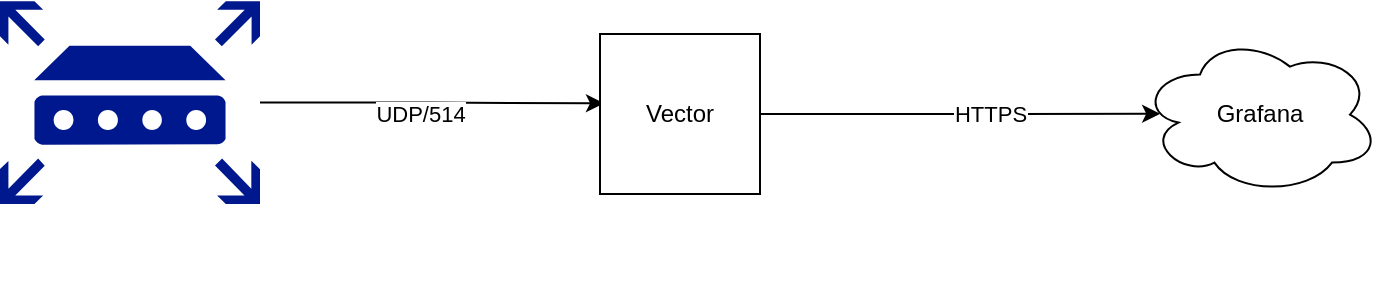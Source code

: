 <mxfile version="24.8.3">
  <diagram name="Page-1" id="4O3hi0Sc317MqH133GCj">
    <mxGraphModel dx="1026" dy="660" grid="1" gridSize="10" guides="1" tooltips="1" connect="1" arrows="1" fold="1" page="1" pageScale="1" pageWidth="850" pageHeight="1100" math="0" shadow="0">
      <root>
        <mxCell id="0" />
        <mxCell id="1" parent="0" />
        <mxCell id="zkYXRz9noaS4QzreNKHF-1" style="edgeStyle=orthogonalEdgeStyle;rounded=0;orthogonalLoop=1;jettySize=auto;html=1;entryX=0.025;entryY=0.433;entryDx=0;entryDy=0;entryPerimeter=0;" edge="1" parent="1" source="zkYXRz9noaS4QzreNKHF-3" target="zkYXRz9noaS4QzreNKHF-9">
          <mxGeometry relative="1" as="geometry" />
        </mxCell>
        <mxCell id="zkYXRz9noaS4QzreNKHF-2" value="UDP/514" style="edgeLabel;html=1;align=center;verticalAlign=middle;resizable=0;points=[];" vertex="1" connectable="0" parent="zkYXRz9noaS4QzreNKHF-1">
          <mxGeometry x="-0.078" y="-5" relative="1" as="geometry">
            <mxPoint as="offset" />
          </mxGeometry>
        </mxCell>
        <mxCell id="zkYXRz9noaS4QzreNKHF-3" value="" style="sketch=0;aspect=fixed;pointerEvents=1;shadow=0;dashed=0;html=1;strokeColor=none;labelPosition=center;verticalLabelPosition=bottom;verticalAlign=top;align=center;fillColor=#00188D;shape=mxgraph.mscae.enterprise.router" vertex="1" parent="1">
          <mxGeometry x="77" y="207.6" width="130" height="101.4" as="geometry" />
        </mxCell>
        <mxCell id="zkYXRz9noaS4QzreNKHF-4" value="Grafana" style="ellipse;shape=cloud;whiteSpace=wrap;html=1;" vertex="1" parent="1">
          <mxGeometry x="647" y="224.3" width="120" height="80" as="geometry" />
        </mxCell>
        <mxCell id="zkYXRz9noaS4QzreNKHF-5" style="edgeStyle=orthogonalEdgeStyle;rounded=0;orthogonalLoop=1;jettySize=auto;html=1;entryX=0.084;entryY=0.495;entryDx=0;entryDy=0;entryPerimeter=0;" edge="1" parent="1" source="zkYXRz9noaS4QzreNKHF-9" target="zkYXRz9noaS4QzreNKHF-4">
          <mxGeometry relative="1" as="geometry" />
        </mxCell>
        <mxCell id="zkYXRz9noaS4QzreNKHF-6" value="HTTPS" style="edgeLabel;html=1;align=center;verticalAlign=middle;resizable=0;points=[];" vertex="1" connectable="0" parent="zkYXRz9noaS4QzreNKHF-5">
          <mxGeometry x="0.148" relative="1" as="geometry">
            <mxPoint as="offset" />
          </mxGeometry>
        </mxCell>
        <mxCell id="zkYXRz9noaS4QzreNKHF-7" value="" style="shape=image;html=1;verticalAlign=top;verticalLabelPosition=bottom;labelBackgroundColor=#ffffff;imageAspect=0;aspect=fixed;image=https://cdn1.iconfinder.com/data/icons/fruit-136/64/Fruit_iconfree_Filled_Outline_raspberry-healthy-organic-food-fruit_icon-128.png" vertex="1" parent="1">
          <mxGeometry x="397" y="310" width="40" height="40" as="geometry" />
        </mxCell>
        <mxCell id="zkYXRz9noaS4QzreNKHF-9" value="Vector" style="whiteSpace=wrap;html=1;aspect=fixed;" vertex="1" parent="1">
          <mxGeometry x="377" y="224" width="80" height="80" as="geometry" />
        </mxCell>
      </root>
    </mxGraphModel>
  </diagram>
</mxfile>
